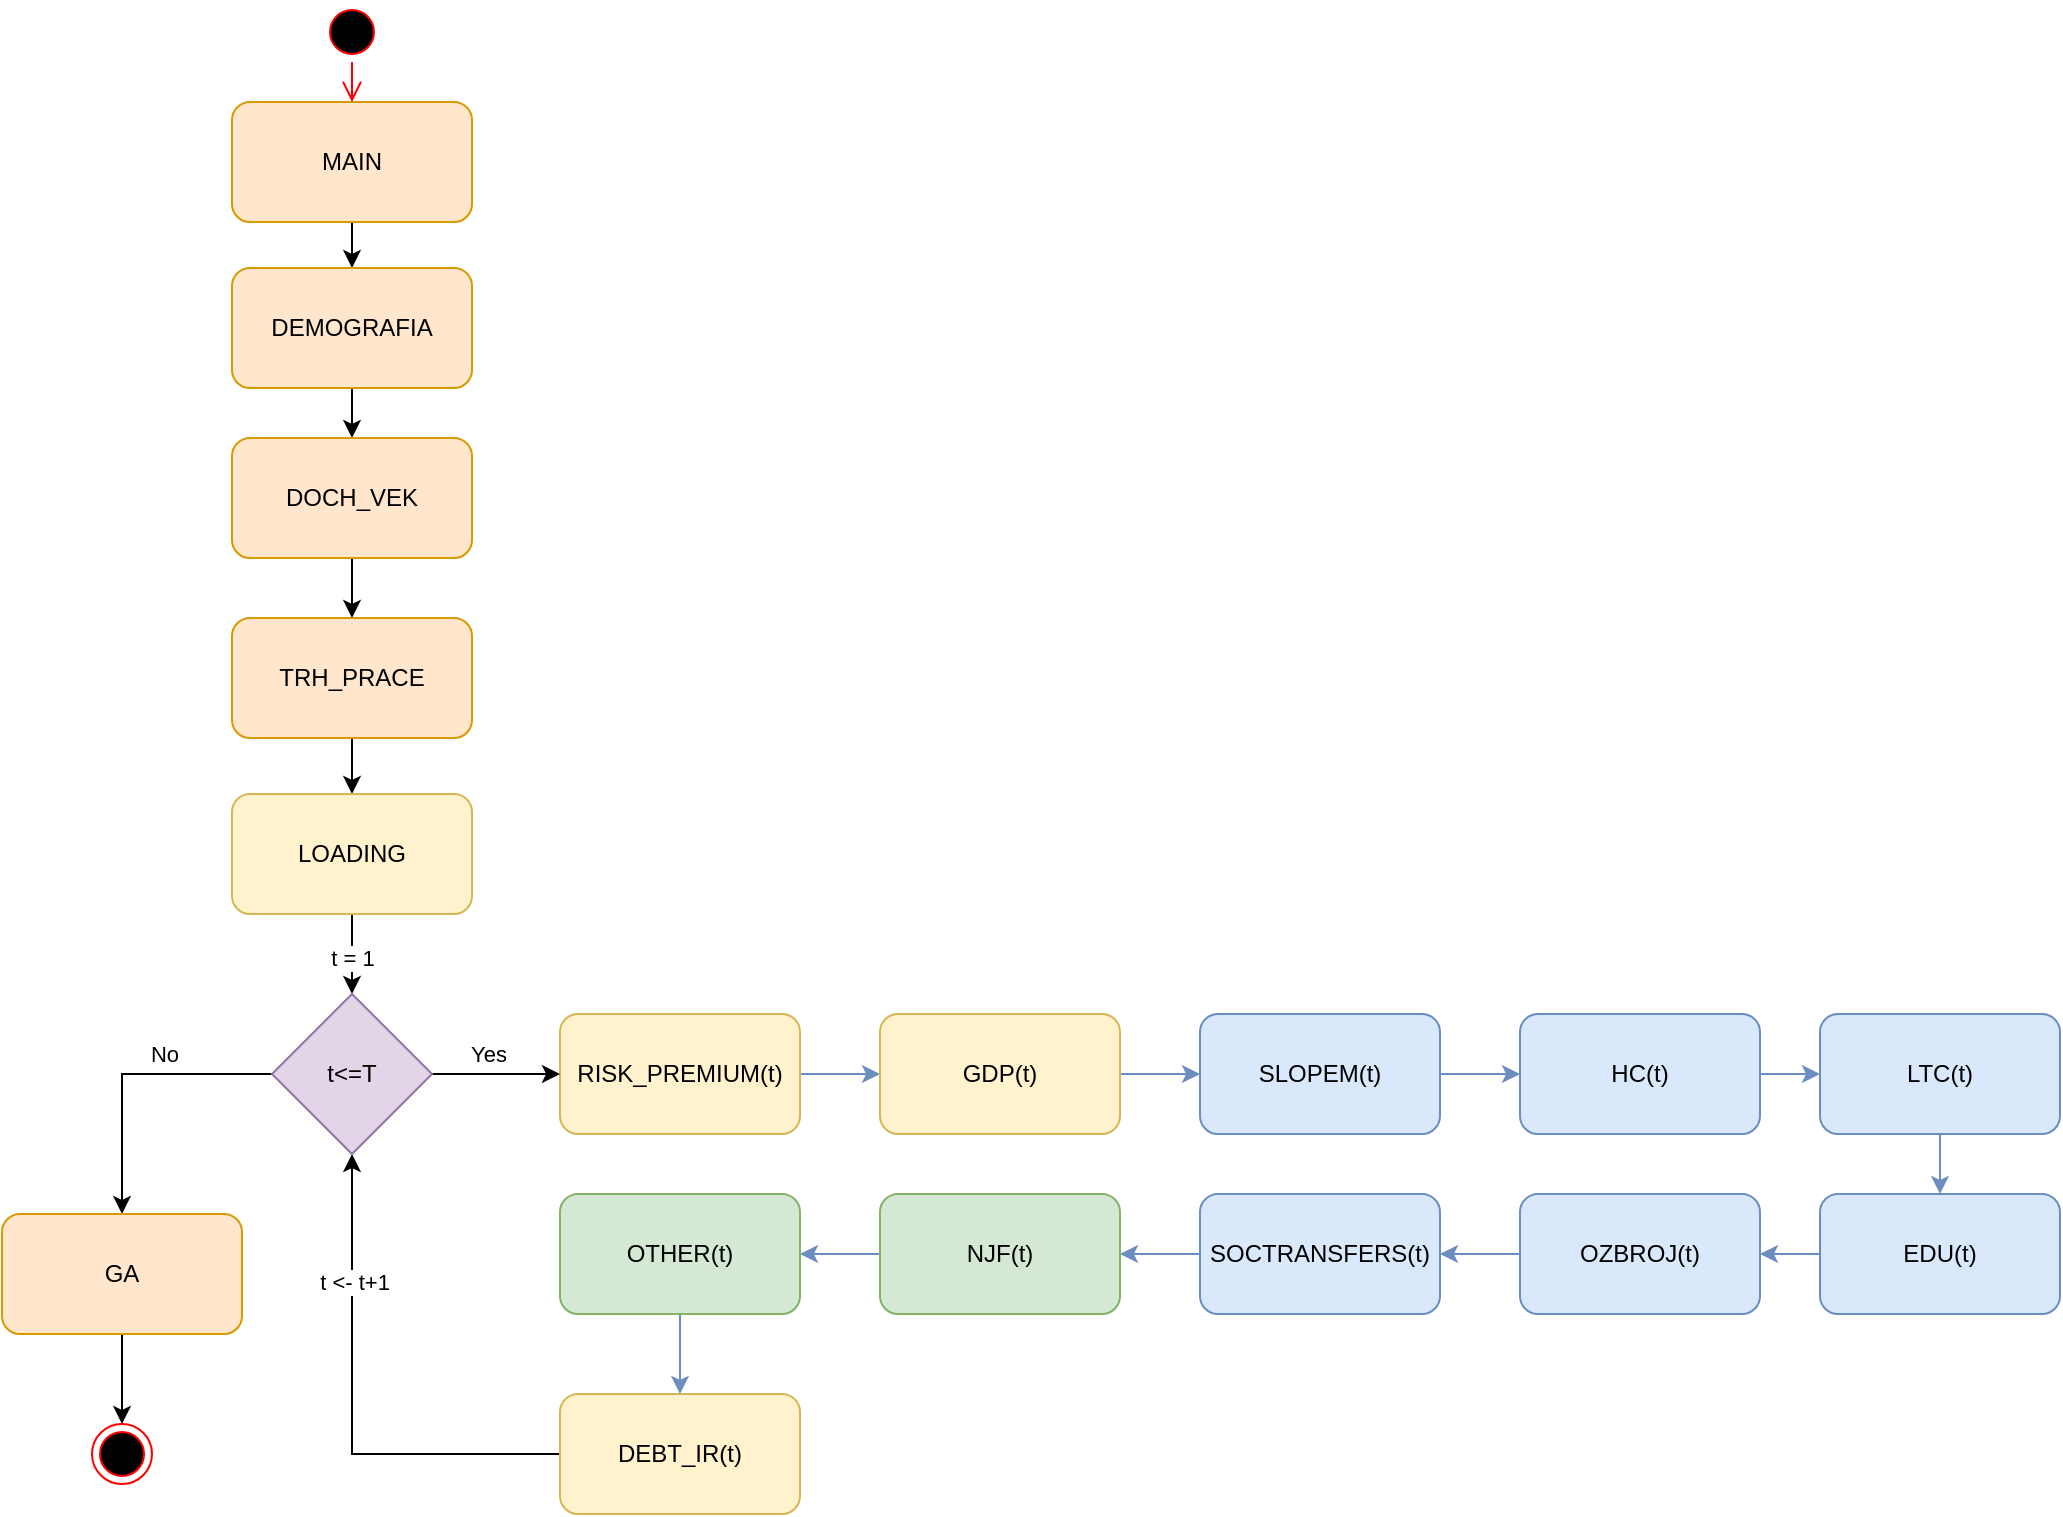 <mxfile version="21.6.5" type="github">
  <diagram name="Page-1" id="9Q5gtsIOphYwqksjLblg">
    <mxGraphModel dx="1050" dy="542" grid="1" gridSize="10" guides="1" tooltips="1" connect="1" arrows="1" fold="1" page="1" pageScale="1" pageWidth="1100" pageHeight="850" math="0" shadow="0">
      <root>
        <mxCell id="0" />
        <mxCell id="1" parent="0" />
        <mxCell id="5uDZrZQxL8TCu0xrzUXC-23" style="edgeStyle=orthogonalEdgeStyle;rounded=0;orthogonalLoop=1;jettySize=auto;html=1;entryX=0;entryY=0.5;entryDx=0;entryDy=0;fillColor=#dae8fc;strokeColor=#6c8ebf;" edge="1" parent="1" source="5uDZrZQxL8TCu0xrzUXC-1" target="5uDZrZQxL8TCu0xrzUXC-2">
          <mxGeometry relative="1" as="geometry" />
        </mxCell>
        <mxCell id="5uDZrZQxL8TCu0xrzUXC-1" value="RISK_PREMIUM(t)" style="rounded=1;whiteSpace=wrap;html=1;fillColor=#fff2cc;strokeColor=#d6b656;" vertex="1" parent="1">
          <mxGeometry x="289" y="530" width="120" height="60" as="geometry" />
        </mxCell>
        <mxCell id="5uDZrZQxL8TCu0xrzUXC-24" style="edgeStyle=orthogonalEdgeStyle;rounded=0;orthogonalLoop=1;jettySize=auto;html=1;entryX=0;entryY=0.5;entryDx=0;entryDy=0;fillColor=#dae8fc;strokeColor=#6c8ebf;" edge="1" parent="1" source="5uDZrZQxL8TCu0xrzUXC-2" target="5uDZrZQxL8TCu0xrzUXC-9">
          <mxGeometry relative="1" as="geometry" />
        </mxCell>
        <mxCell id="5uDZrZQxL8TCu0xrzUXC-2" value="GDP(t)" style="rounded=1;whiteSpace=wrap;html=1;fillColor=#fff2cc;strokeColor=#d6b656;" vertex="1" parent="1">
          <mxGeometry x="449" y="530" width="120" height="60" as="geometry" />
        </mxCell>
        <mxCell id="5uDZrZQxL8TCu0xrzUXC-35" style="edgeStyle=orthogonalEdgeStyle;rounded=0;orthogonalLoop=1;jettySize=auto;html=1;entryX=0.5;entryY=1;entryDx=0;entryDy=0;" edge="1" parent="1" source="5uDZrZQxL8TCu0xrzUXC-3" target="5uDZrZQxL8TCu0xrzUXC-17">
          <mxGeometry relative="1" as="geometry" />
        </mxCell>
        <mxCell id="5uDZrZQxL8TCu0xrzUXC-36" value="t &amp;lt;- t+1" style="edgeLabel;html=1;align=center;verticalAlign=middle;resizable=0;points=[];" vertex="1" connectable="0" parent="5uDZrZQxL8TCu0xrzUXC-35">
          <mxGeometry x="0.499" y="-1" relative="1" as="geometry">
            <mxPoint as="offset" />
          </mxGeometry>
        </mxCell>
        <mxCell id="5uDZrZQxL8TCu0xrzUXC-3" value="DEBT_IR(t)" style="rounded=1;whiteSpace=wrap;html=1;fillColor=#fff2cc;strokeColor=#d6b656;" vertex="1" parent="1">
          <mxGeometry x="289" y="720" width="120" height="60" as="geometry" />
        </mxCell>
        <mxCell id="5uDZrZQxL8TCu0xrzUXC-38" style="edgeStyle=orthogonalEdgeStyle;rounded=0;orthogonalLoop=1;jettySize=auto;html=1;entryX=0.5;entryY=0;entryDx=0;entryDy=0;" edge="1" parent="1" source="5uDZrZQxL8TCu0xrzUXC-5" target="5uDZrZQxL8TCu0xrzUXC-6">
          <mxGeometry relative="1" as="geometry" />
        </mxCell>
        <mxCell id="5uDZrZQxL8TCu0xrzUXC-5" value="MAIN" style="rounded=1;whiteSpace=wrap;html=1;fillColor=#ffe6cc;strokeColor=#d79b00;" vertex="1" parent="1">
          <mxGeometry x="125" y="74" width="120" height="60" as="geometry" />
        </mxCell>
        <mxCell id="5uDZrZQxL8TCu0xrzUXC-47" style="edgeStyle=orthogonalEdgeStyle;rounded=0;orthogonalLoop=1;jettySize=auto;html=1;" edge="1" parent="1" source="5uDZrZQxL8TCu0xrzUXC-6" target="5uDZrZQxL8TCu0xrzUXC-46">
          <mxGeometry relative="1" as="geometry" />
        </mxCell>
        <mxCell id="5uDZrZQxL8TCu0xrzUXC-6" value="DEMOGRAFIA" style="rounded=1;whiteSpace=wrap;html=1;fillColor=#ffe6cc;strokeColor=#d79b00;" vertex="1" parent="1">
          <mxGeometry x="125" y="157" width="120" height="60" as="geometry" />
        </mxCell>
        <mxCell id="5uDZrZQxL8TCu0xrzUXC-19" style="edgeStyle=orthogonalEdgeStyle;rounded=0;orthogonalLoop=1;jettySize=auto;html=1;entryX=0.5;entryY=0;entryDx=0;entryDy=0;" edge="1" parent="1" source="5uDZrZQxL8TCu0xrzUXC-7" target="5uDZrZQxL8TCu0xrzUXC-8">
          <mxGeometry relative="1" as="geometry" />
        </mxCell>
        <mxCell id="5uDZrZQxL8TCu0xrzUXC-7" value="TRH_PRACE" style="rounded=1;whiteSpace=wrap;html=1;fillColor=#ffe6cc;strokeColor=#d79b00;" vertex="1" parent="1">
          <mxGeometry x="125" y="332" width="120" height="60" as="geometry" />
        </mxCell>
        <mxCell id="5uDZrZQxL8TCu0xrzUXC-18" style="edgeStyle=orthogonalEdgeStyle;rounded=0;orthogonalLoop=1;jettySize=auto;html=1;entryX=0.5;entryY=0;entryDx=0;entryDy=0;" edge="1" parent="1" source="5uDZrZQxL8TCu0xrzUXC-8" target="5uDZrZQxL8TCu0xrzUXC-17">
          <mxGeometry relative="1" as="geometry" />
        </mxCell>
        <mxCell id="5uDZrZQxL8TCu0xrzUXC-34" value="t = 1" style="edgeLabel;html=1;align=center;verticalAlign=middle;resizable=0;points=[];" vertex="1" connectable="0" parent="5uDZrZQxL8TCu0xrzUXC-18">
          <mxGeometry x="-0.488" relative="1" as="geometry">
            <mxPoint y="12" as="offset" />
          </mxGeometry>
        </mxCell>
        <mxCell id="5uDZrZQxL8TCu0xrzUXC-8" value="LOADING" style="rounded=1;whiteSpace=wrap;html=1;fillColor=#fff2cc;strokeColor=#d6b656;" vertex="1" parent="1">
          <mxGeometry x="125" y="420" width="120" height="60" as="geometry" />
        </mxCell>
        <mxCell id="5uDZrZQxL8TCu0xrzUXC-25" style="edgeStyle=orthogonalEdgeStyle;rounded=0;orthogonalLoop=1;jettySize=auto;html=1;entryX=0;entryY=0.5;entryDx=0;entryDy=0;fillColor=#dae8fc;strokeColor=#6c8ebf;" edge="1" parent="1" source="5uDZrZQxL8TCu0xrzUXC-9" target="5uDZrZQxL8TCu0xrzUXC-10">
          <mxGeometry relative="1" as="geometry" />
        </mxCell>
        <mxCell id="5uDZrZQxL8TCu0xrzUXC-9" value="SLOPEM(t)" style="rounded=1;whiteSpace=wrap;html=1;fillColor=#dae8fc;strokeColor=#6c8ebf;" vertex="1" parent="1">
          <mxGeometry x="609" y="530" width="120" height="60" as="geometry" />
        </mxCell>
        <mxCell id="5uDZrZQxL8TCu0xrzUXC-26" style="edgeStyle=orthogonalEdgeStyle;rounded=0;orthogonalLoop=1;jettySize=auto;html=1;entryX=0;entryY=0.5;entryDx=0;entryDy=0;fillColor=#dae8fc;strokeColor=#6c8ebf;" edge="1" parent="1" source="5uDZrZQxL8TCu0xrzUXC-10" target="5uDZrZQxL8TCu0xrzUXC-11">
          <mxGeometry relative="1" as="geometry" />
        </mxCell>
        <mxCell id="5uDZrZQxL8TCu0xrzUXC-10" value="HC(t)" style="rounded=1;whiteSpace=wrap;html=1;fillColor=#dae8fc;strokeColor=#6c8ebf;" vertex="1" parent="1">
          <mxGeometry x="769" y="530" width="120" height="60" as="geometry" />
        </mxCell>
        <mxCell id="5uDZrZQxL8TCu0xrzUXC-27" style="edgeStyle=orthogonalEdgeStyle;rounded=0;orthogonalLoop=1;jettySize=auto;html=1;entryX=0.5;entryY=0;entryDx=0;entryDy=0;fillColor=#dae8fc;strokeColor=#6c8ebf;" edge="1" parent="1" source="5uDZrZQxL8TCu0xrzUXC-11" target="5uDZrZQxL8TCu0xrzUXC-12">
          <mxGeometry relative="1" as="geometry" />
        </mxCell>
        <mxCell id="5uDZrZQxL8TCu0xrzUXC-11" value="LTC(t)" style="rounded=1;whiteSpace=wrap;html=1;fillColor=#dae8fc;strokeColor=#6c8ebf;" vertex="1" parent="1">
          <mxGeometry x="919" y="530" width="120" height="60" as="geometry" />
        </mxCell>
        <mxCell id="5uDZrZQxL8TCu0xrzUXC-28" style="edgeStyle=orthogonalEdgeStyle;rounded=0;orthogonalLoop=1;jettySize=auto;html=1;fillColor=#dae8fc;strokeColor=#6c8ebf;" edge="1" parent="1" source="5uDZrZQxL8TCu0xrzUXC-12" target="5uDZrZQxL8TCu0xrzUXC-13">
          <mxGeometry relative="1" as="geometry" />
        </mxCell>
        <mxCell id="5uDZrZQxL8TCu0xrzUXC-12" value="EDU(t)" style="rounded=1;whiteSpace=wrap;html=1;fillColor=#dae8fc;strokeColor=#6c8ebf;" vertex="1" parent="1">
          <mxGeometry x="919" y="620" width="120" height="60" as="geometry" />
        </mxCell>
        <mxCell id="5uDZrZQxL8TCu0xrzUXC-29" style="edgeStyle=orthogonalEdgeStyle;rounded=0;orthogonalLoop=1;jettySize=auto;html=1;entryX=1;entryY=0.5;entryDx=0;entryDy=0;fillColor=#dae8fc;strokeColor=#6c8ebf;" edge="1" parent="1" source="5uDZrZQxL8TCu0xrzUXC-13" target="5uDZrZQxL8TCu0xrzUXC-14">
          <mxGeometry relative="1" as="geometry" />
        </mxCell>
        <mxCell id="5uDZrZQxL8TCu0xrzUXC-13" value="OZBROJ(t)" style="rounded=1;whiteSpace=wrap;html=1;fillColor=#dae8fc;strokeColor=#6c8ebf;" vertex="1" parent="1">
          <mxGeometry x="769" y="620" width="120" height="60" as="geometry" />
        </mxCell>
        <mxCell id="5uDZrZQxL8TCu0xrzUXC-30" style="edgeStyle=orthogonalEdgeStyle;rounded=0;orthogonalLoop=1;jettySize=auto;html=1;entryX=1;entryY=0.5;entryDx=0;entryDy=0;fillColor=#dae8fc;strokeColor=#6c8ebf;" edge="1" parent="1" source="5uDZrZQxL8TCu0xrzUXC-14" target="5uDZrZQxL8TCu0xrzUXC-15">
          <mxGeometry relative="1" as="geometry" />
        </mxCell>
        <mxCell id="5uDZrZQxL8TCu0xrzUXC-14" value="SOCTRANSFERS(t)" style="rounded=1;whiteSpace=wrap;html=1;fillColor=#dae8fc;strokeColor=#6c8ebf;" vertex="1" parent="1">
          <mxGeometry x="609" y="620" width="120" height="60" as="geometry" />
        </mxCell>
        <mxCell id="5uDZrZQxL8TCu0xrzUXC-31" style="edgeStyle=orthogonalEdgeStyle;rounded=0;orthogonalLoop=1;jettySize=auto;html=1;entryX=1;entryY=0.5;entryDx=0;entryDy=0;fillColor=#dae8fc;strokeColor=#6c8ebf;" edge="1" parent="1" source="5uDZrZQxL8TCu0xrzUXC-15" target="5uDZrZQxL8TCu0xrzUXC-16">
          <mxGeometry relative="1" as="geometry" />
        </mxCell>
        <mxCell id="5uDZrZQxL8TCu0xrzUXC-15" value="NJF(t)" style="rounded=1;whiteSpace=wrap;html=1;fillColor=#d5e8d4;strokeColor=#82b366;" vertex="1" parent="1">
          <mxGeometry x="449" y="620" width="120" height="60" as="geometry" />
        </mxCell>
        <mxCell id="5uDZrZQxL8TCu0xrzUXC-32" style="edgeStyle=orthogonalEdgeStyle;rounded=0;orthogonalLoop=1;jettySize=auto;html=1;entryX=0.5;entryY=0;entryDx=0;entryDy=0;fillColor=#dae8fc;strokeColor=#6c8ebf;" edge="1" parent="1" source="5uDZrZQxL8TCu0xrzUXC-16" target="5uDZrZQxL8TCu0xrzUXC-3">
          <mxGeometry relative="1" as="geometry" />
        </mxCell>
        <mxCell id="5uDZrZQxL8TCu0xrzUXC-16" value="OTHER(t)" style="rounded=1;whiteSpace=wrap;html=1;fillColor=#d5e8d4;strokeColor=#82b366;" vertex="1" parent="1">
          <mxGeometry x="289" y="620" width="120" height="60" as="geometry" />
        </mxCell>
        <mxCell id="5uDZrZQxL8TCu0xrzUXC-22" style="edgeStyle=orthogonalEdgeStyle;rounded=0;orthogonalLoop=1;jettySize=auto;html=1;entryX=0;entryY=0.5;entryDx=0;entryDy=0;" edge="1" parent="1" source="5uDZrZQxL8TCu0xrzUXC-17" target="5uDZrZQxL8TCu0xrzUXC-1">
          <mxGeometry relative="1" as="geometry" />
        </mxCell>
        <mxCell id="5uDZrZQxL8TCu0xrzUXC-33" value="Yes" style="edgeLabel;html=1;align=center;verticalAlign=middle;resizable=0;points=[];" vertex="1" connectable="0" parent="5uDZrZQxL8TCu0xrzUXC-22">
          <mxGeometry x="-0.131" y="-4" relative="1" as="geometry">
            <mxPoint y="-14" as="offset" />
          </mxGeometry>
        </mxCell>
        <mxCell id="5uDZrZQxL8TCu0xrzUXC-39" style="edgeStyle=orthogonalEdgeStyle;rounded=0;orthogonalLoop=1;jettySize=auto;html=1;" edge="1" parent="1" source="5uDZrZQxL8TCu0xrzUXC-17" target="5uDZrZQxL8TCu0xrzUXC-41">
          <mxGeometry relative="1" as="geometry">
            <mxPoint x="90" y="560" as="targetPoint" />
          </mxGeometry>
        </mxCell>
        <mxCell id="5uDZrZQxL8TCu0xrzUXC-42" value="No" style="edgeLabel;html=1;align=center;verticalAlign=middle;resizable=0;points=[];" vertex="1" connectable="0" parent="5uDZrZQxL8TCu0xrzUXC-39">
          <mxGeometry x="-0.252" y="2" relative="1" as="geometry">
            <mxPoint y="-12" as="offset" />
          </mxGeometry>
        </mxCell>
        <mxCell id="5uDZrZQxL8TCu0xrzUXC-17" value="t&amp;lt;=T" style="rhombus;whiteSpace=wrap;html=1;fillColor=#e1d5e7;strokeColor=#9673a6;" vertex="1" parent="1">
          <mxGeometry x="145" y="520" width="80" height="80" as="geometry" />
        </mxCell>
        <mxCell id="5uDZrZQxL8TCu0xrzUXC-40" value="" style="ellipse;html=1;shape=endState;fillColor=#000000;strokeColor=#ff0000;" vertex="1" parent="1">
          <mxGeometry x="55" y="735" width="30" height="30" as="geometry" />
        </mxCell>
        <mxCell id="5uDZrZQxL8TCu0xrzUXC-43" style="edgeStyle=orthogonalEdgeStyle;rounded=0;orthogonalLoop=1;jettySize=auto;html=1;" edge="1" parent="1" source="5uDZrZQxL8TCu0xrzUXC-41" target="5uDZrZQxL8TCu0xrzUXC-40">
          <mxGeometry relative="1" as="geometry" />
        </mxCell>
        <mxCell id="5uDZrZQxL8TCu0xrzUXC-41" value="GA" style="rounded=1;whiteSpace=wrap;html=1;fillColor=#ffe6cc;strokeColor=#d79b00;" vertex="1" parent="1">
          <mxGeometry x="10" y="630" width="120" height="60" as="geometry" />
        </mxCell>
        <mxCell id="5uDZrZQxL8TCu0xrzUXC-44" value="" style="ellipse;html=1;shape=startState;fillColor=#000000;strokeColor=#ff0000;" vertex="1" parent="1">
          <mxGeometry x="170" y="24" width="30" height="30" as="geometry" />
        </mxCell>
        <mxCell id="5uDZrZQxL8TCu0xrzUXC-45" value="" style="edgeStyle=orthogonalEdgeStyle;html=1;verticalAlign=bottom;endArrow=open;endSize=8;strokeColor=#ff0000;rounded=0;entryX=0.5;entryY=0;entryDx=0;entryDy=0;" edge="1" source="5uDZrZQxL8TCu0xrzUXC-44" parent="1" target="5uDZrZQxL8TCu0xrzUXC-5">
          <mxGeometry relative="1" as="geometry">
            <mxPoint x="75" y="164" as="targetPoint" />
            <Array as="points">
              <mxPoint x="185" y="64" />
              <mxPoint x="185" y="64" />
            </Array>
          </mxGeometry>
        </mxCell>
        <mxCell id="5uDZrZQxL8TCu0xrzUXC-49" style="edgeStyle=orthogonalEdgeStyle;rounded=0;orthogonalLoop=1;jettySize=auto;html=1;" edge="1" parent="1" source="5uDZrZQxL8TCu0xrzUXC-46" target="5uDZrZQxL8TCu0xrzUXC-7">
          <mxGeometry relative="1" as="geometry" />
        </mxCell>
        <mxCell id="5uDZrZQxL8TCu0xrzUXC-46" value="DOCH_VEK" style="rounded=1;whiteSpace=wrap;html=1;fillColor=#ffe6cc;strokeColor=#d79b00;" vertex="1" parent="1">
          <mxGeometry x="125" y="242" width="120" height="60" as="geometry" />
        </mxCell>
      </root>
    </mxGraphModel>
  </diagram>
</mxfile>
